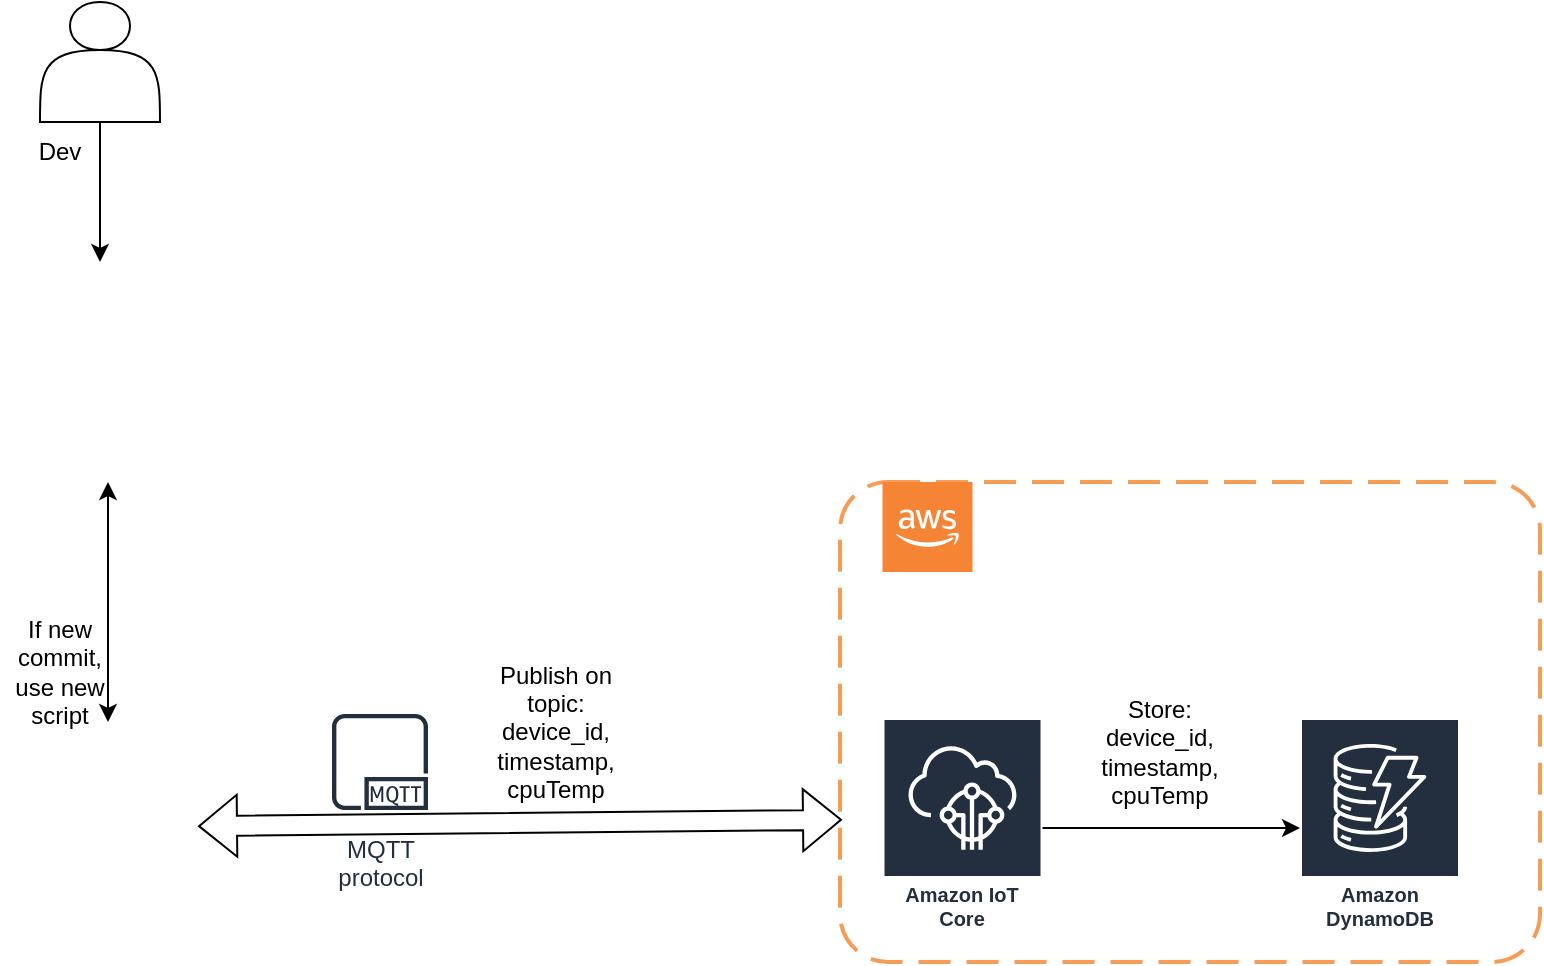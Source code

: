 <mxfile version="26.0.9">
  <diagram name="Page-1" id="UpfbJCjfswKRH7Is4xl2">
    <mxGraphModel dx="1036" dy="606" grid="1" gridSize="10" guides="1" tooltips="1" connect="1" arrows="1" fold="1" page="1" pageScale="1" pageWidth="827" pageHeight="1169" math="0" shadow="0">
      <root>
        <mxCell id="0" />
        <mxCell id="1" parent="0" />
        <mxCell id="AekakpyyjrXPquq7JsDw-5" value="" style="rounded=1;arcSize=10;dashed=1;strokeColor=#F59D56;fillColor=none;gradientColor=none;dashPattern=8 4;strokeWidth=2;" vertex="1" parent="1">
          <mxGeometry x="450" y="240" width="350" height="240" as="geometry" />
        </mxCell>
        <mxCell id="o853OGJ1vBTJmI1IMz_V-1" value="" style="shape=image;html=1;verticalAlign=top;verticalLabelPosition=bottom;labelBackgroundColor=#ffffff;imageAspect=0;aspect=fixed;image=https://cdn1.iconfinder.com/data/icons/fruit-136/64/Fruit_iconfree_Filled_Outline_raspberry-healthy-organic-food-fruit_icon-128.png" parent="1" vertex="1">
          <mxGeometry x="30" y="360" width="108" height="108" as="geometry" />
        </mxCell>
        <mxCell id="o853OGJ1vBTJmI1IMz_V-4" value="" style="shape=image;html=1;verticalAlign=top;verticalLabelPosition=bottom;labelBackgroundColor=#ffffff;imageAspect=0;aspect=fixed;image=https://cdn4.iconfinder.com/data/icons/ionicons/512/icon-social-github-128.png" parent="1" vertex="1">
          <mxGeometry x="30" y="132" width="108" height="108" as="geometry" />
        </mxCell>
        <mxCell id="AekakpyyjrXPquq7JsDw-1" value="MQTT&#xa;protocol" style="sketch=0;outlineConnect=0;fontColor=#232F3E;gradientColor=none;strokeColor=#232F3E;fillColor=#ffffff;dashed=0;verticalLabelPosition=bottom;verticalAlign=top;align=center;html=1;fontSize=12;fontStyle=0;aspect=fixed;shape=mxgraph.aws4.resourceIcon;resIcon=mxgraph.aws4.mqtt_protocol;" vertex="1" parent="1">
          <mxGeometry x="190" y="350" width="60" height="60" as="geometry" />
        </mxCell>
        <mxCell id="AekakpyyjrXPquq7JsDw-2" value="" style="shape=flexArrow;endArrow=classic;startArrow=classic;html=1;rounded=0;exitX=1;exitY=0.5;exitDx=0;exitDy=0;" edge="1" parent="1">
          <mxGeometry width="100" height="100" relative="1" as="geometry">
            <mxPoint x="129" y="412.08" as="sourcePoint" />
            <mxPoint x="451" y="408.912" as="targetPoint" />
          </mxGeometry>
        </mxCell>
        <mxCell id="AekakpyyjrXPquq7JsDw-6" value="" style="outlineConnect=0;dashed=0;verticalLabelPosition=bottom;verticalAlign=top;align=center;html=1;shape=mxgraph.aws3.cloud_2;fillColor=#F58534;gradientColor=none;" vertex="1" parent="1">
          <mxGeometry x="471.25" y="240" width="45" height="45" as="geometry" />
        </mxCell>
        <mxCell id="AekakpyyjrXPquq7JsDw-7" value="Amazon IoT Core" style="sketch=0;outlineConnect=0;fontColor=#232F3E;gradientColor=none;strokeColor=#ffffff;fillColor=#232F3E;dashed=0;verticalLabelPosition=middle;verticalAlign=bottom;align=center;html=1;whiteSpace=wrap;fontSize=10;fontStyle=1;spacing=3;shape=mxgraph.aws4.productIcon;prIcon=mxgraph.aws4.iot_core;aspect=fixed;" vertex="1" parent="1">
          <mxGeometry x="471.25" y="358" width="80" height="110" as="geometry" />
        </mxCell>
        <mxCell id="AekakpyyjrXPquq7JsDw-8" value="Amazon DynamoDB" style="sketch=0;outlineConnect=0;fontColor=#232F3E;gradientColor=none;strokeColor=#ffffff;fillColor=#232F3E;dashed=0;verticalLabelPosition=middle;verticalAlign=bottom;align=center;html=1;whiteSpace=wrap;fontSize=10;fontStyle=1;spacing=3;shape=mxgraph.aws4.productIcon;prIcon=mxgraph.aws4.dynamodb;aspect=fixed;" vertex="1" parent="1">
          <mxGeometry x="680" y="358" width="80" height="110" as="geometry" />
        </mxCell>
        <mxCell id="AekakpyyjrXPquq7JsDw-9" value="" style="endArrow=classic;html=1;rounded=0;" edge="1" parent="1" source="AekakpyyjrXPquq7JsDw-7" target="AekakpyyjrXPquq7JsDw-8">
          <mxGeometry width="50" height="50" relative="1" as="geometry">
            <mxPoint x="570" y="340" as="sourcePoint" />
            <mxPoint x="700" y="310" as="targetPoint" />
          </mxGeometry>
        </mxCell>
        <mxCell id="AekakpyyjrXPquq7JsDw-10" value="Publish on topic: device_id, timestamp, cpuTemp" style="text;html=1;align=center;verticalAlign=middle;whiteSpace=wrap;rounded=0;" vertex="1" parent="1">
          <mxGeometry x="278" y="350" width="60" height="30" as="geometry" />
        </mxCell>
        <mxCell id="AekakpyyjrXPquq7JsDw-11" value="Store: device_id, timestamp, cpuTemp" style="text;html=1;align=center;verticalAlign=middle;whiteSpace=wrap;rounded=0;" vertex="1" parent="1">
          <mxGeometry x="580" y="360" width="60" height="30" as="geometry" />
        </mxCell>
        <mxCell id="AekakpyyjrXPquq7JsDw-12" value="" style="endArrow=classic;startArrow=classic;html=1;rounded=0;exitX=0.5;exitY=0;exitDx=0;exitDy=0;entryX=0.5;entryY=1;entryDx=0;entryDy=0;" edge="1" parent="1" source="o853OGJ1vBTJmI1IMz_V-1" target="o853OGJ1vBTJmI1IMz_V-4">
          <mxGeometry width="50" height="50" relative="1" as="geometry">
            <mxPoint x="390" y="340" as="sourcePoint" />
            <mxPoint x="440" y="290" as="targetPoint" />
          </mxGeometry>
        </mxCell>
        <mxCell id="AekakpyyjrXPquq7JsDw-18" style="edgeStyle=orthogonalEdgeStyle;rounded=0;orthogonalLoop=1;jettySize=auto;html=1;" edge="1" parent="1" source="AekakpyyjrXPquq7JsDw-13">
          <mxGeometry relative="1" as="geometry">
            <mxPoint x="80" y="130" as="targetPoint" />
          </mxGeometry>
        </mxCell>
        <mxCell id="AekakpyyjrXPquq7JsDw-13" value="" style="shape=actor;whiteSpace=wrap;html=1;" vertex="1" parent="1">
          <mxGeometry x="50" width="60" height="60" as="geometry" />
        </mxCell>
        <mxCell id="AekakpyyjrXPquq7JsDw-14" value="Dev" style="text;html=1;align=center;verticalAlign=middle;whiteSpace=wrap;rounded=0;" vertex="1" parent="1">
          <mxGeometry x="30" y="60" width="60" height="30" as="geometry" />
        </mxCell>
        <mxCell id="AekakpyyjrXPquq7JsDw-19" value="If new commit, use new script" style="text;html=1;align=center;verticalAlign=middle;whiteSpace=wrap;rounded=0;" vertex="1" parent="1">
          <mxGeometry x="30" y="320" width="60" height="30" as="geometry" />
        </mxCell>
      </root>
    </mxGraphModel>
  </diagram>
</mxfile>
